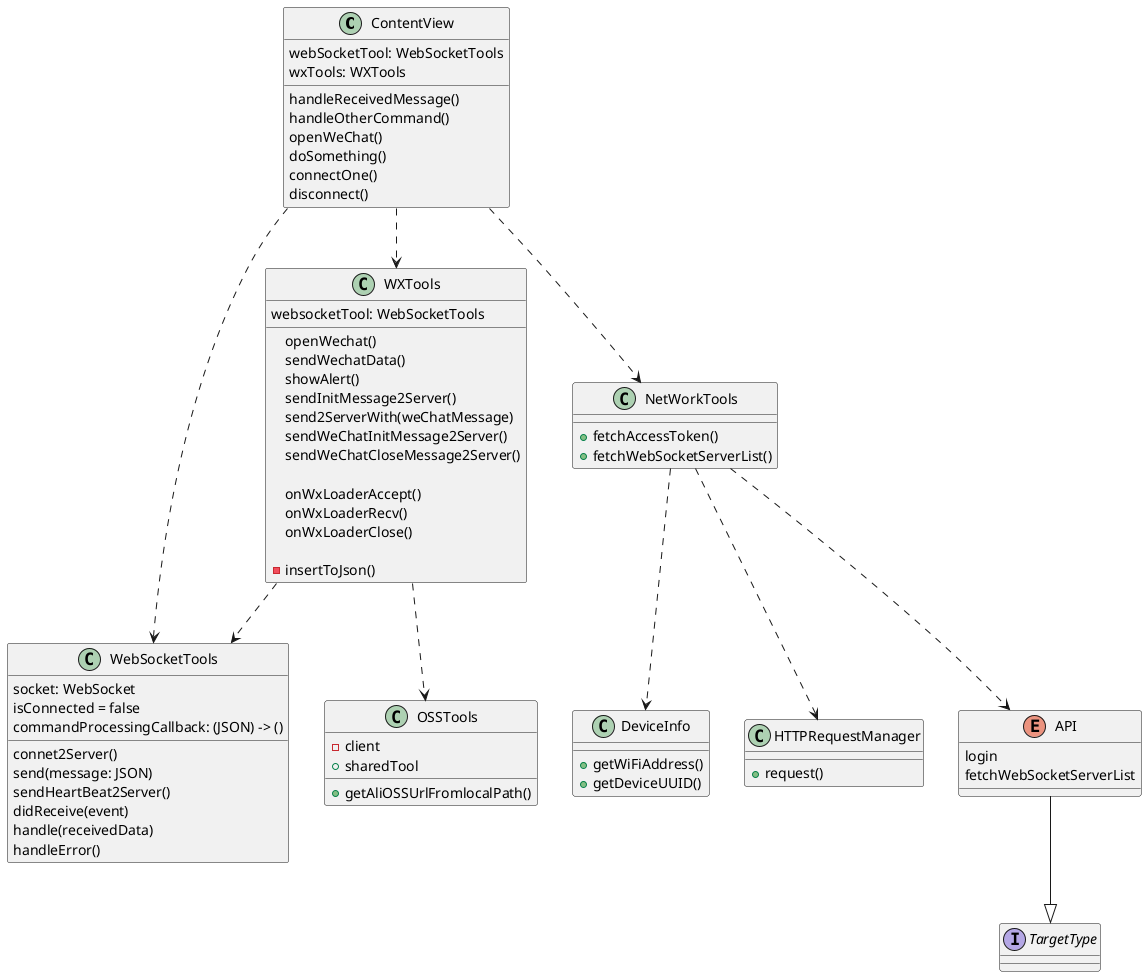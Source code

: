 @startuml
class ContentView {
  webSocketTool: WebSocketTools
  wxTools: WXTools

  handleReceivedMessage()
  handleOtherCommand()
  openWeChat()
  doSomething()
  connectOne()
  disconnect()
}

class WebSocketTools {
  socket: WebSocket
  isConnected = false
  {field} commandProcessingCallback: (JSON) -> ()

  connet2Server()
  send(message: JSON)
  sendHeartBeat2Server()
  didReceive(event)
  handle(receivedData)
  handleError()
}

class WXTools {
  websocketTool: WebSocketTools
  
  openWechat()
  sendWechatData()
  showAlert()
  sendInitMessage2Server()
  send2ServerWith(weChatMessage)
  sendWeChatInitMessage2Server()
  sendWeChatCloseMessage2Server()
  
  onWxLoaderAccept()
  onWxLoaderRecv()
  onWxLoaderClose()
  
  -insertToJson()
}

class OSSTools {
  -client
  +sharedTool
  
  +getAliOSSUrlFromlocalPath()
}

class NetWorkTools {
  +fetchAccessToken()
  +fetchWebSocketServerList()
}

class DeviceInfo {
  +getWiFiAddress()
  +getDeviceUUID()
}

class HTTPRequestManager {
  +request()
}

enum API {
  login
  fetchWebSocketServerList
}

Interface TargetType

ContentView ..> WebSocketTools
ContentView ..> WXTools
ContentView ..> NetWorkTools
NetWorkTools ..> API
NetWorkTools ..> DeviceInfo
NetWorkTools ..> HTTPRequestManager
API --|> TargetType
WXTools ..> WebSocketTools
WXTools ..> OSSTools
@enduml